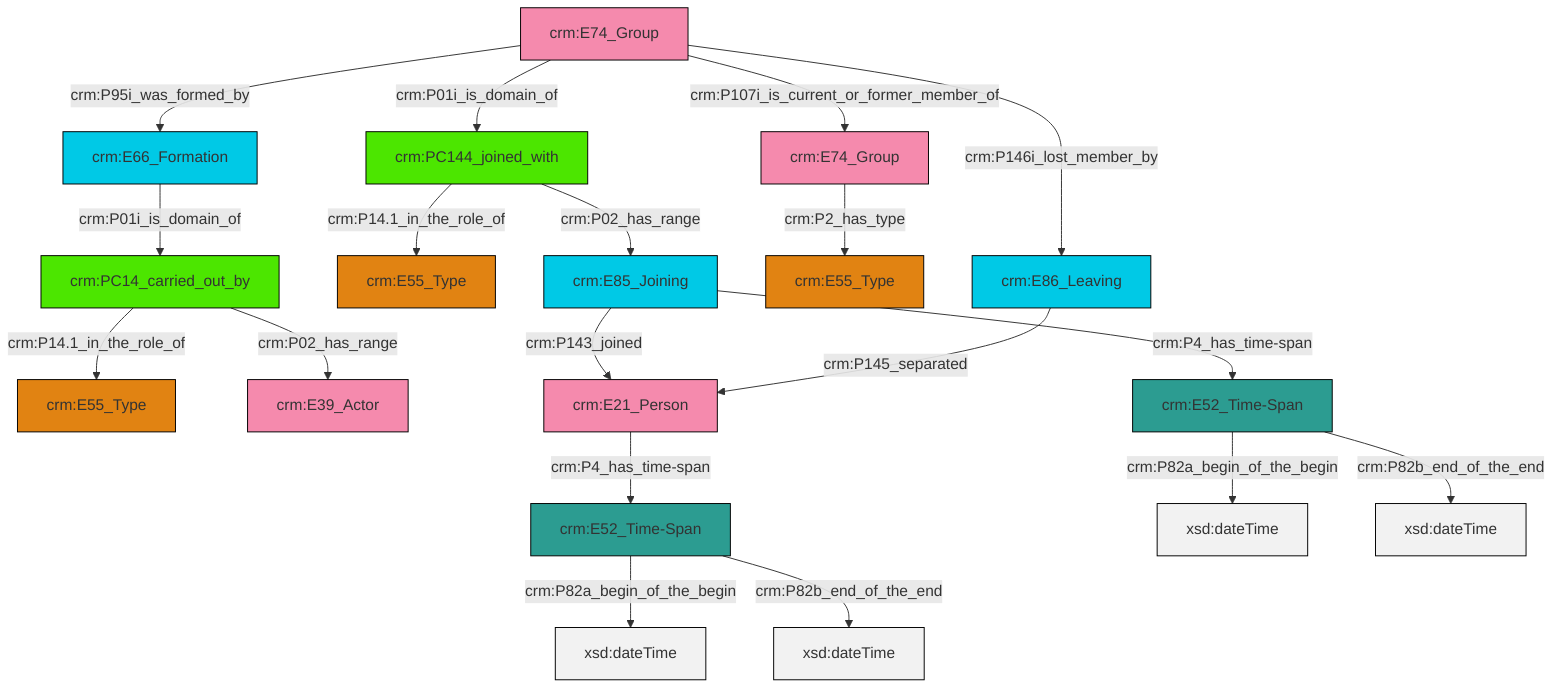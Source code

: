 graph TD
classDef Literal fill:#f2f2f2,stroke:#000000;
classDef CRM_Entity fill:#FFFFFF,stroke:#000000;
classDef Temporal_Entity fill:#00C9E6, stroke:#000000;
classDef Type fill:#E18312, stroke:#000000;
classDef Time-Span fill:#2C9C91, stroke:#000000;
classDef Appellation fill:#FFEB7F, stroke:#000000;
classDef Place fill:#008836, stroke:#000000;
classDef Persistent_Item fill:#B266B2, stroke:#000000;
classDef Conceptual_Object fill:#FFD700, stroke:#000000;
classDef Physical_Thing fill:#D2B48C, stroke:#000000;
classDef Actor fill:#f58aad, stroke:#000000;
classDef PC_Classes fill:#4ce600, stroke:#000000;
classDef Multi fill:#cccccc,stroke:#000000;

2["crm:PC14_carried_out_by"]:::PC_Classes -->|crm:P02_has_range| 3["crm:E39_Actor"]:::Actor
4["crm:PC144_joined_with"]:::PC_Classes -->|crm:P14.1_in_the_role_of| 5["crm:E55_Type"]:::Type
8["crm:E85_Joining"]:::Temporal_Entity -->|crm:P143_joined| 6["crm:E21_Person"]:::Actor
9["crm:E74_Group"]:::Actor -->|crm:P2_has_type| 10["crm:E55_Type"]:::Type
14["crm:E74_Group"]:::Actor -->|crm:P01i_is_domain_of| 4["crm:PC144_joined_with"]:::PC_Classes
15["crm:E66_Formation"]:::Temporal_Entity -->|crm:P01i_is_domain_of| 2["crm:PC14_carried_out_by"]:::PC_Classes
17["crm:E52_Time-Span"]:::Time-Span -->|crm:P82a_begin_of_the_begin| 18[xsd:dateTime]:::Literal
17["crm:E52_Time-Span"]:::Time-Span -->|crm:P82b_end_of_the_end| 19[xsd:dateTime]:::Literal
12["crm:E52_Time-Span"]:::Time-Span -->|crm:P82a_begin_of_the_begin| 21[xsd:dateTime]:::Literal
14["crm:E74_Group"]:::Actor -->|crm:P146i_lost_member_by| 22["crm:E86_Leaving"]:::Temporal_Entity
12["crm:E52_Time-Span"]:::Time-Span -->|crm:P82b_end_of_the_end| 24[xsd:dateTime]:::Literal
4["crm:PC144_joined_with"]:::PC_Classes -->|crm:P02_has_range| 8["crm:E85_Joining"]:::Temporal_Entity
14["crm:E74_Group"]:::Actor -->|crm:P95i_was_formed_by| 15["crm:E66_Formation"]:::Temporal_Entity
14["crm:E74_Group"]:::Actor -->|crm:P107i_is_current_or_former_member_of| 9["crm:E74_Group"]:::Actor
6["crm:E21_Person"]:::Actor -->|crm:P4_has_time-span| 17["crm:E52_Time-Span"]:::Time-Span
2["crm:PC14_carried_out_by"]:::PC_Classes -->|crm:P14.1_in_the_role_of| 0["crm:E55_Type"]:::Type
22["crm:E86_Leaving"]:::Temporal_Entity -->|crm:P145_separated| 6["crm:E21_Person"]:::Actor
8["crm:E85_Joining"]:::Temporal_Entity -->|crm:P4_has_time-span| 12["crm:E52_Time-Span"]:::Time-Span